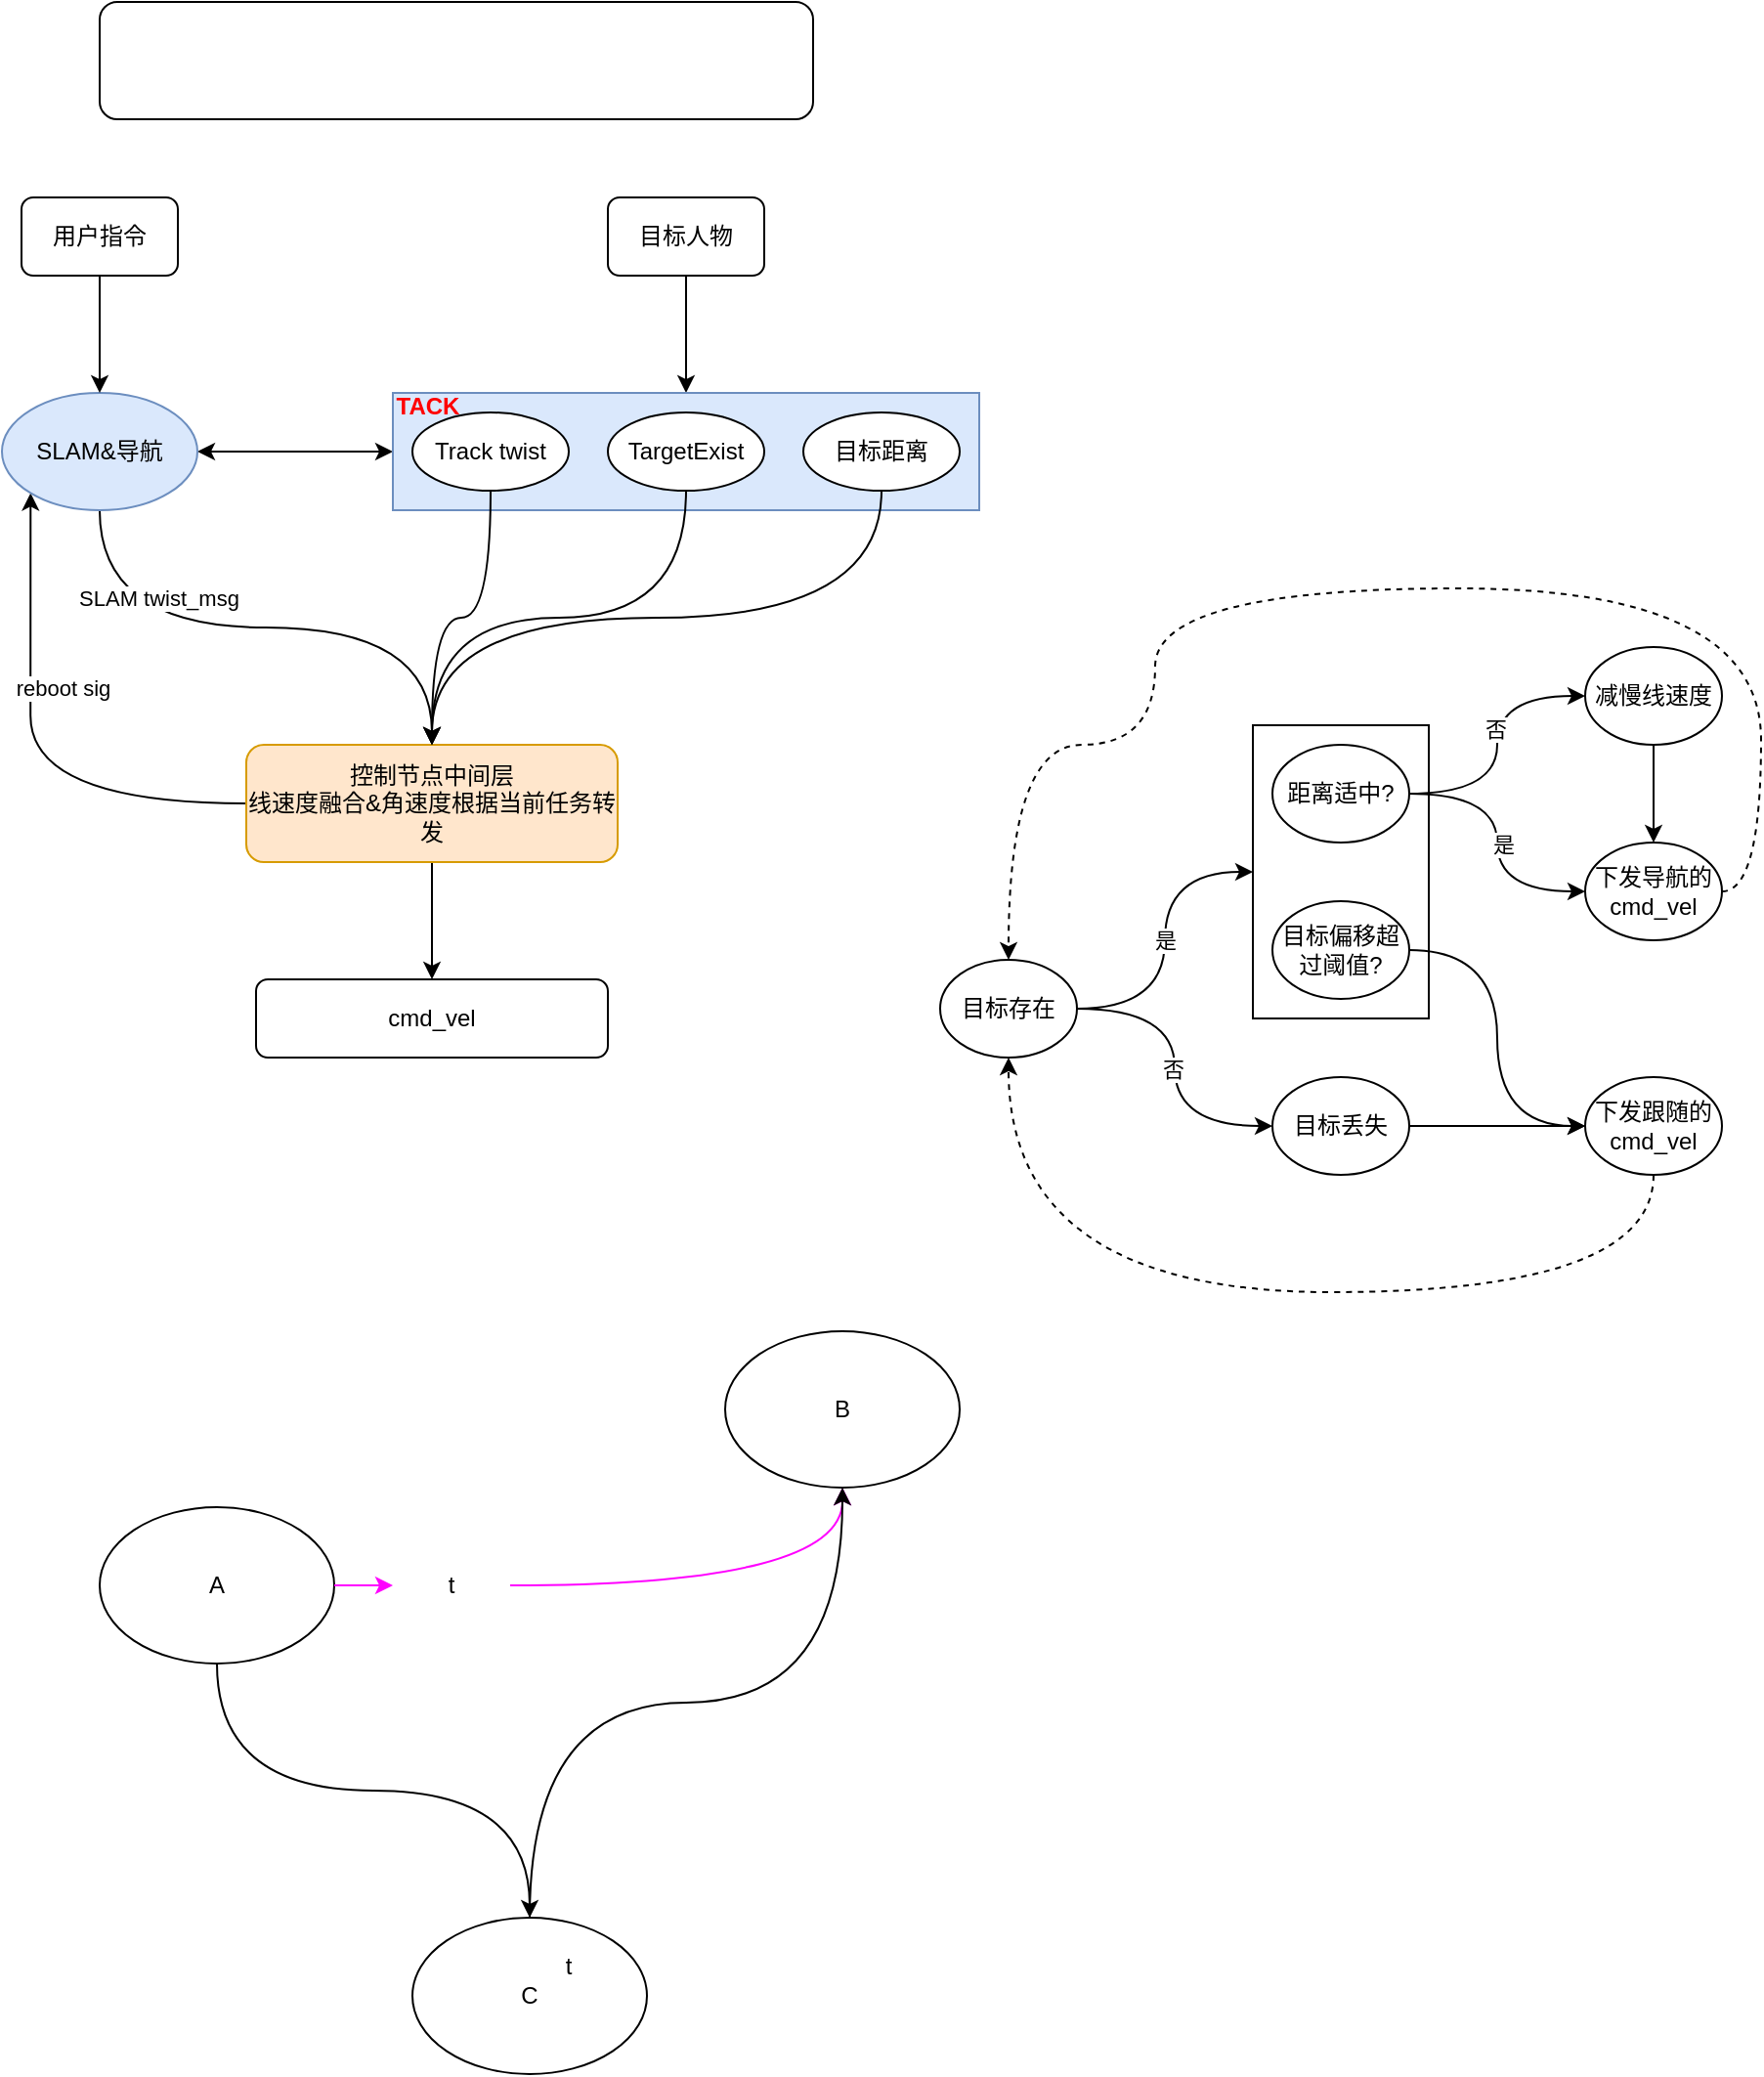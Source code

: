 <mxfile version="28.1.0">
  <diagram name="第 1 页" id="GIKNayzNPguGHVTuN4dD">
    <mxGraphModel dx="925" dy="1765" grid="1" gridSize="10" guides="1" tooltips="1" connect="1" arrows="1" fold="1" page="1" pageScale="1" pageWidth="827" pageHeight="1169" math="0" shadow="0">
      <root>
        <mxCell id="0" />
        <mxCell id="1" parent="0" />
        <mxCell id="fyIjxlocXbZwOK5UZx2q-64" value="" style="group" vertex="1" connectable="0" parent="1">
          <mxGeometry x="860" y="310" width="90" height="150" as="geometry" />
        </mxCell>
        <mxCell id="fyIjxlocXbZwOK5UZx2q-63" value="" style="rounded=0;whiteSpace=wrap;html=1;" vertex="1" parent="fyIjxlocXbZwOK5UZx2q-64">
          <mxGeometry width="90" height="150" as="geometry" />
        </mxCell>
        <mxCell id="fyIjxlocXbZwOK5UZx2q-32" value="距离适中?" style="ellipse;whiteSpace=wrap;html=1;" vertex="1" parent="fyIjxlocXbZwOK5UZx2q-64">
          <mxGeometry x="10" y="10" width="70" height="50" as="geometry" />
        </mxCell>
        <mxCell id="fyIjxlocXbZwOK5UZx2q-54" value="目标偏移超过阈值?" style="ellipse;whiteSpace=wrap;html=1;" vertex="1" parent="fyIjxlocXbZwOK5UZx2q-64">
          <mxGeometry x="10" y="90" width="70" height="50" as="geometry" />
        </mxCell>
        <mxCell id="fyIjxlocXbZwOK5UZx2q-2" value="cmd_vel" style="rounded=1;whiteSpace=wrap;html=1;" vertex="1" parent="1">
          <mxGeometry x="350" y="440" width="180" height="40" as="geometry" />
        </mxCell>
        <mxCell id="fyIjxlocXbZwOK5UZx2q-23" style="edgeStyle=orthogonalEdgeStyle;curved=1;rounded=0;orthogonalLoop=1;jettySize=auto;html=1;exitX=0.5;exitY=1;exitDx=0;exitDy=0;entryX=0.5;entryY=0;entryDx=0;entryDy=0;" edge="1" parent="1" source="fyIjxlocXbZwOK5UZx2q-5" target="fyIjxlocXbZwOK5UZx2q-2">
          <mxGeometry relative="1" as="geometry" />
        </mxCell>
        <mxCell id="fyIjxlocXbZwOK5UZx2q-91" style="edgeStyle=orthogonalEdgeStyle;curved=1;rounded=0;orthogonalLoop=1;jettySize=auto;html=1;exitX=0;exitY=0.5;exitDx=0;exitDy=0;entryX=0;entryY=1;entryDx=0;entryDy=0;" edge="1" parent="1" source="fyIjxlocXbZwOK5UZx2q-5" target="fyIjxlocXbZwOK5UZx2q-7">
          <mxGeometry relative="1" as="geometry" />
        </mxCell>
        <mxCell id="fyIjxlocXbZwOK5UZx2q-92" value="reboot sig" style="edgeLabel;html=1;align=center;verticalAlign=middle;resizable=0;points=[];" vertex="1" connectable="0" parent="fyIjxlocXbZwOK5UZx2q-91">
          <mxGeometry x="0.26" y="-16" relative="1" as="geometry">
            <mxPoint as="offset" />
          </mxGeometry>
        </mxCell>
        <mxCell id="fyIjxlocXbZwOK5UZx2q-5" value="控制节点中间层&lt;div&gt;线速度融合&amp;amp;角速度根据当前任务转发&lt;/div&gt;" style="rounded=1;whiteSpace=wrap;html=1;fillColor=#ffe6cc;strokeColor=#d79b00;" vertex="1" parent="1">
          <mxGeometry x="345" y="320" width="190" height="60" as="geometry" />
        </mxCell>
        <mxCell id="fyIjxlocXbZwOK5UZx2q-24" style="edgeStyle=orthogonalEdgeStyle;curved=1;rounded=0;orthogonalLoop=1;jettySize=auto;html=1;exitX=0.5;exitY=1;exitDx=0;exitDy=0;entryX=0.5;entryY=0;entryDx=0;entryDy=0;" edge="1" parent="1" source="fyIjxlocXbZwOK5UZx2q-7" target="fyIjxlocXbZwOK5UZx2q-5">
          <mxGeometry relative="1" as="geometry" />
        </mxCell>
        <mxCell id="fyIjxlocXbZwOK5UZx2q-27" value="SLAM twist_msg" style="edgeLabel;html=1;align=center;verticalAlign=middle;resizable=0;points=[];" vertex="1" connectable="0" parent="fyIjxlocXbZwOK5UZx2q-24">
          <mxGeometry x="-0.232" y="3" relative="1" as="geometry">
            <mxPoint x="-22" y="-12" as="offset" />
          </mxGeometry>
        </mxCell>
        <mxCell id="fyIjxlocXbZwOK5UZx2q-90" style="edgeStyle=orthogonalEdgeStyle;curved=1;rounded=0;orthogonalLoop=1;jettySize=auto;html=1;exitX=1;exitY=0.5;exitDx=0;exitDy=0;entryX=0;entryY=0.5;entryDx=0;entryDy=0;startArrow=classic;startFill=1;" edge="1" parent="1" source="fyIjxlocXbZwOK5UZx2q-7" target="fyIjxlocXbZwOK5UZx2q-41">
          <mxGeometry relative="1" as="geometry" />
        </mxCell>
        <mxCell id="fyIjxlocXbZwOK5UZx2q-7" value="SLAM&amp;amp;导航" style="ellipse;whiteSpace=wrap;html=1;fillColor=#dae8fc;strokeColor=#6c8ebf;" vertex="1" parent="1">
          <mxGeometry x="220" y="140" width="100" height="60" as="geometry" />
        </mxCell>
        <mxCell id="fyIjxlocXbZwOK5UZx2q-79" style="edgeStyle=orthogonalEdgeStyle;curved=1;rounded=0;orthogonalLoop=1;jettySize=auto;html=1;exitX=0.5;exitY=1;exitDx=0;exitDy=0;entryX=0.5;entryY=0;entryDx=0;entryDy=0;" edge="1" parent="1" source="fyIjxlocXbZwOK5UZx2q-18" target="fyIjxlocXbZwOK5UZx2q-7">
          <mxGeometry relative="1" as="geometry" />
        </mxCell>
        <mxCell id="fyIjxlocXbZwOK5UZx2q-18" value="用户指令" style="rounded=1;whiteSpace=wrap;html=1;" vertex="1" parent="1">
          <mxGeometry x="230" y="40" width="80" height="40" as="geometry" />
        </mxCell>
        <mxCell id="fyIjxlocXbZwOK5UZx2q-80" style="edgeStyle=orthogonalEdgeStyle;curved=1;rounded=0;orthogonalLoop=1;jettySize=auto;html=1;exitX=0.5;exitY=1;exitDx=0;exitDy=0;entryX=0.5;entryY=0;entryDx=0;entryDy=0;" edge="1" parent="1" source="fyIjxlocXbZwOK5UZx2q-22" target="fyIjxlocXbZwOK5UZx2q-41">
          <mxGeometry relative="1" as="geometry" />
        </mxCell>
        <mxCell id="fyIjxlocXbZwOK5UZx2q-22" value="目标人物" style="rounded=1;whiteSpace=wrap;html=1;" vertex="1" parent="1">
          <mxGeometry x="530" y="40" width="80" height="40" as="geometry" />
        </mxCell>
        <mxCell id="fyIjxlocXbZwOK5UZx2q-65" style="edgeStyle=orthogonalEdgeStyle;curved=1;rounded=0;orthogonalLoop=1;jettySize=auto;html=1;exitX=1;exitY=0.5;exitDx=0;exitDy=0;" edge="1" parent="1" source="fyIjxlocXbZwOK5UZx2q-31" target="fyIjxlocXbZwOK5UZx2q-63">
          <mxGeometry relative="1" as="geometry" />
        </mxCell>
        <mxCell id="fyIjxlocXbZwOK5UZx2q-75" value="是" style="edgeLabel;html=1;align=center;verticalAlign=middle;resizable=0;points=[];" vertex="1" connectable="0" parent="fyIjxlocXbZwOK5UZx2q-65">
          <mxGeometry x="-0.002" relative="1" as="geometry">
            <mxPoint as="offset" />
          </mxGeometry>
        </mxCell>
        <mxCell id="fyIjxlocXbZwOK5UZx2q-73" style="edgeStyle=orthogonalEdgeStyle;curved=1;rounded=0;orthogonalLoop=1;jettySize=auto;html=1;exitX=1;exitY=0.5;exitDx=0;exitDy=0;entryX=0;entryY=0.5;entryDx=0;entryDy=0;" edge="1" parent="1" source="fyIjxlocXbZwOK5UZx2q-31" target="fyIjxlocXbZwOK5UZx2q-72">
          <mxGeometry relative="1" as="geometry" />
        </mxCell>
        <mxCell id="fyIjxlocXbZwOK5UZx2q-76" value="否" style="edgeLabel;html=1;align=center;verticalAlign=middle;resizable=0;points=[];" vertex="1" connectable="0" parent="fyIjxlocXbZwOK5UZx2q-73">
          <mxGeometry x="0.011" y="-1" relative="1" as="geometry">
            <mxPoint as="offset" />
          </mxGeometry>
        </mxCell>
        <mxCell id="fyIjxlocXbZwOK5UZx2q-31" value="目标存在" style="ellipse;whiteSpace=wrap;html=1;" vertex="1" parent="1">
          <mxGeometry x="700" y="430" width="70" height="50" as="geometry" />
        </mxCell>
        <mxCell id="fyIjxlocXbZwOK5UZx2q-35" value="" style="edgeStyle=orthogonalEdgeStyle;curved=1;rounded=0;orthogonalLoop=1;jettySize=auto;html=1;" edge="1" parent="1" source="fyIjxlocXbZwOK5UZx2q-32" target="fyIjxlocXbZwOK5UZx2q-34">
          <mxGeometry relative="1" as="geometry" />
        </mxCell>
        <mxCell id="fyIjxlocXbZwOK5UZx2q-57" value="是" style="edgeLabel;html=1;align=center;verticalAlign=middle;resizable=0;points=[];" vertex="1" connectable="0" parent="fyIjxlocXbZwOK5UZx2q-35">
          <mxGeometry x="-0.237" y="3" relative="1" as="geometry">
            <mxPoint y="17" as="offset" />
          </mxGeometry>
        </mxCell>
        <mxCell id="fyIjxlocXbZwOK5UZx2q-60" style="edgeStyle=orthogonalEdgeStyle;curved=1;rounded=0;orthogonalLoop=1;jettySize=auto;html=1;exitX=1;exitY=0.5;exitDx=0;exitDy=0;entryX=0;entryY=0.5;entryDx=0;entryDy=0;" edge="1" parent="1" source="fyIjxlocXbZwOK5UZx2q-32" target="fyIjxlocXbZwOK5UZx2q-48">
          <mxGeometry relative="1" as="geometry" />
        </mxCell>
        <mxCell id="fyIjxlocXbZwOK5UZx2q-61" value="否" style="edgeLabel;html=1;align=center;verticalAlign=middle;resizable=0;points=[];" vertex="1" connectable="0" parent="fyIjxlocXbZwOK5UZx2q-60">
          <mxGeometry x="0.112" y="1" relative="1" as="geometry">
            <mxPoint as="offset" />
          </mxGeometry>
        </mxCell>
        <mxCell id="fyIjxlocXbZwOK5UZx2q-71" style="edgeStyle=orthogonalEdgeStyle;curved=1;rounded=0;orthogonalLoop=1;jettySize=auto;html=1;exitX=1;exitY=0.5;exitDx=0;exitDy=0;entryX=0.5;entryY=0;entryDx=0;entryDy=0;dashed=1;" edge="1" parent="1" source="fyIjxlocXbZwOK5UZx2q-34" target="fyIjxlocXbZwOK5UZx2q-31">
          <mxGeometry relative="1" as="geometry">
            <Array as="points">
              <mxPoint x="1120" y="395" />
              <mxPoint x="1120" y="240" />
              <mxPoint x="810" y="240" />
              <mxPoint x="810" y="320" />
              <mxPoint x="735" y="320" />
            </Array>
          </mxGeometry>
        </mxCell>
        <mxCell id="fyIjxlocXbZwOK5UZx2q-34" value="下发导航的cmd_vel" style="ellipse;whiteSpace=wrap;html=1;" vertex="1" parent="1">
          <mxGeometry x="1030" y="370" width="70" height="50" as="geometry" />
        </mxCell>
        <mxCell id="fyIjxlocXbZwOK5UZx2q-42" value="" style="group;fontStyle=1" vertex="1" connectable="0" parent="1">
          <mxGeometry x="420" y="140" width="300" height="60" as="geometry" />
        </mxCell>
        <mxCell id="fyIjxlocXbZwOK5UZx2q-41" value="" style="rounded=0;whiteSpace=wrap;html=1;fillColor=#dae8fc;strokeColor=#6c8ebf;" vertex="1" parent="fyIjxlocXbZwOK5UZx2q-42">
          <mxGeometry width="300" height="60" as="geometry" />
        </mxCell>
        <mxCell id="fyIjxlocXbZwOK5UZx2q-8" value="Track twist" style="ellipse;whiteSpace=wrap;html=1;" vertex="1" parent="fyIjxlocXbZwOK5UZx2q-42">
          <mxGeometry x="10" y="10" width="80" height="40" as="geometry" />
        </mxCell>
        <mxCell id="fyIjxlocXbZwOK5UZx2q-39" value="TargetExist" style="ellipse;whiteSpace=wrap;html=1;" vertex="1" parent="fyIjxlocXbZwOK5UZx2q-42">
          <mxGeometry x="110" y="10" width="80" height="40" as="geometry" />
        </mxCell>
        <mxCell id="fyIjxlocXbZwOK5UZx2q-40" value="目标距离" style="ellipse;whiteSpace=wrap;html=1;" vertex="1" parent="fyIjxlocXbZwOK5UZx2q-42">
          <mxGeometry x="210" y="10" width="80" height="40" as="geometry" />
        </mxCell>
        <mxCell id="fyIjxlocXbZwOK5UZx2q-46" value="TACK" style="text;strokeColor=none;align=center;fillColor=none;html=1;verticalAlign=middle;whiteSpace=wrap;rounded=0;fontColor=#FF0000;fontStyle=1" vertex="1" parent="fyIjxlocXbZwOK5UZx2q-42">
          <mxGeometry x="-12" y="-8" width="60" height="30" as="geometry" />
        </mxCell>
        <mxCell id="fyIjxlocXbZwOK5UZx2q-43" style="edgeStyle=orthogonalEdgeStyle;curved=1;rounded=0;orthogonalLoop=1;jettySize=auto;html=1;exitX=0.5;exitY=1;exitDx=0;exitDy=0;entryX=0.5;entryY=0;entryDx=0;entryDy=0;" edge="1" parent="1" source="fyIjxlocXbZwOK5UZx2q-8" target="fyIjxlocXbZwOK5UZx2q-5">
          <mxGeometry relative="1" as="geometry" />
        </mxCell>
        <mxCell id="fyIjxlocXbZwOK5UZx2q-44" style="edgeStyle=orthogonalEdgeStyle;curved=1;rounded=0;orthogonalLoop=1;jettySize=auto;html=1;exitX=0.5;exitY=1;exitDx=0;exitDy=0;" edge="1" parent="1" source="fyIjxlocXbZwOK5UZx2q-39" target="fyIjxlocXbZwOK5UZx2q-5">
          <mxGeometry relative="1" as="geometry" />
        </mxCell>
        <mxCell id="fyIjxlocXbZwOK5UZx2q-45" style="edgeStyle=orthogonalEdgeStyle;curved=1;rounded=0;orthogonalLoop=1;jettySize=auto;html=1;exitX=0.5;exitY=1;exitDx=0;exitDy=0;" edge="1" parent="1" source="fyIjxlocXbZwOK5UZx2q-40" target="fyIjxlocXbZwOK5UZx2q-5">
          <mxGeometry relative="1" as="geometry" />
        </mxCell>
        <mxCell id="fyIjxlocXbZwOK5UZx2q-53" style="edgeStyle=orthogonalEdgeStyle;curved=1;rounded=0;orthogonalLoop=1;jettySize=auto;html=1;exitX=0.5;exitY=1;exitDx=0;exitDy=0;entryX=0.5;entryY=0;entryDx=0;entryDy=0;" edge="1" parent="1" source="fyIjxlocXbZwOK5UZx2q-48" target="fyIjxlocXbZwOK5UZx2q-34">
          <mxGeometry relative="1" as="geometry" />
        </mxCell>
        <mxCell id="fyIjxlocXbZwOK5UZx2q-48" value="减慢线速度" style="ellipse;whiteSpace=wrap;html=1;" vertex="1" parent="1">
          <mxGeometry x="1030" y="270" width="70" height="50" as="geometry" />
        </mxCell>
        <mxCell id="fyIjxlocXbZwOK5UZx2q-77" style="edgeStyle=orthogonalEdgeStyle;curved=1;rounded=0;orthogonalLoop=1;jettySize=auto;html=1;exitX=0.5;exitY=1;exitDx=0;exitDy=0;entryX=0.5;entryY=1;entryDx=0;entryDy=0;dashed=1;" edge="1" parent="1" source="fyIjxlocXbZwOK5UZx2q-67" target="fyIjxlocXbZwOK5UZx2q-31">
          <mxGeometry relative="1" as="geometry">
            <Array as="points">
              <mxPoint x="1065" y="600" />
              <mxPoint x="735" y="600" />
            </Array>
          </mxGeometry>
        </mxCell>
        <mxCell id="fyIjxlocXbZwOK5UZx2q-67" value="下发跟随的cmd_vel" style="ellipse;whiteSpace=wrap;html=1;" vertex="1" parent="1">
          <mxGeometry x="1030" y="490" width="70" height="50" as="geometry" />
        </mxCell>
        <mxCell id="fyIjxlocXbZwOK5UZx2q-68" style="edgeStyle=orthogonalEdgeStyle;curved=1;rounded=0;orthogonalLoop=1;jettySize=auto;html=1;exitX=1;exitY=0.5;exitDx=0;exitDy=0;entryX=0;entryY=0.5;entryDx=0;entryDy=0;" edge="1" parent="1" source="fyIjxlocXbZwOK5UZx2q-54" target="fyIjxlocXbZwOK5UZx2q-67">
          <mxGeometry relative="1" as="geometry" />
        </mxCell>
        <mxCell id="fyIjxlocXbZwOK5UZx2q-74" style="edgeStyle=orthogonalEdgeStyle;curved=1;rounded=0;orthogonalLoop=1;jettySize=auto;html=1;exitX=1;exitY=0.5;exitDx=0;exitDy=0;" edge="1" parent="1" source="fyIjxlocXbZwOK5UZx2q-72" target="fyIjxlocXbZwOK5UZx2q-67">
          <mxGeometry relative="1" as="geometry" />
        </mxCell>
        <mxCell id="fyIjxlocXbZwOK5UZx2q-72" value="目标丢失" style="ellipse;whiteSpace=wrap;html=1;" vertex="1" parent="1">
          <mxGeometry x="870" y="490" width="70" height="50" as="geometry" />
        </mxCell>
        <mxCell id="fyIjxlocXbZwOK5UZx2q-84" style="edgeStyle=orthogonalEdgeStyle;curved=1;rounded=0;orthogonalLoop=1;jettySize=auto;html=1;exitX=0.5;exitY=1;exitDx=0;exitDy=0;entryX=0.5;entryY=0;entryDx=0;entryDy=0;" edge="1" parent="1" source="fyIjxlocXbZwOK5UZx2q-81" target="fyIjxlocXbZwOK5UZx2q-83">
          <mxGeometry relative="1" as="geometry" />
        </mxCell>
        <mxCell id="fyIjxlocXbZwOK5UZx2q-86" style="edgeStyle=orthogonalEdgeStyle;curved=1;rounded=0;orthogonalLoop=1;jettySize=auto;html=1;exitX=1;exitY=0.5;exitDx=0;exitDy=0;strokeColor=#FF00FF;" edge="1" parent="1" source="fyIjxlocXbZwOK5UZx2q-87">
          <mxGeometry relative="1" as="geometry">
            <mxPoint x="650.0" y="700" as="targetPoint" />
          </mxGeometry>
        </mxCell>
        <mxCell id="fyIjxlocXbZwOK5UZx2q-81" value="A" style="ellipse;whiteSpace=wrap;html=1;" vertex="1" parent="1">
          <mxGeometry x="270" y="710" width="120" height="80" as="geometry" />
        </mxCell>
        <mxCell id="fyIjxlocXbZwOK5UZx2q-82" value="B" style="ellipse;whiteSpace=wrap;html=1;" vertex="1" parent="1">
          <mxGeometry x="590" y="620" width="120" height="80" as="geometry" />
        </mxCell>
        <mxCell id="fyIjxlocXbZwOK5UZx2q-85" style="edgeStyle=orthogonalEdgeStyle;curved=1;rounded=0;orthogonalLoop=1;jettySize=auto;html=1;exitX=0.5;exitY=0;exitDx=0;exitDy=0;entryX=0.5;entryY=1;entryDx=0;entryDy=0;" edge="1" parent="1" source="fyIjxlocXbZwOK5UZx2q-83" target="fyIjxlocXbZwOK5UZx2q-82">
          <mxGeometry relative="1" as="geometry" />
        </mxCell>
        <mxCell id="fyIjxlocXbZwOK5UZx2q-83" value="C" style="ellipse;whiteSpace=wrap;html=1;" vertex="1" parent="1">
          <mxGeometry x="430" y="920" width="120" height="80" as="geometry" />
        </mxCell>
        <mxCell id="fyIjxlocXbZwOK5UZx2q-88" value="" style="edgeStyle=orthogonalEdgeStyle;curved=1;rounded=0;orthogonalLoop=1;jettySize=auto;html=1;exitX=1;exitY=0.5;exitDx=0;exitDy=0;strokeColor=#FF00FF;" edge="1" parent="1" source="fyIjxlocXbZwOK5UZx2q-81" target="fyIjxlocXbZwOK5UZx2q-87">
          <mxGeometry relative="1" as="geometry">
            <mxPoint x="650.0" y="700" as="targetPoint" />
            <mxPoint x="390" y="750" as="sourcePoint" />
          </mxGeometry>
        </mxCell>
        <mxCell id="fyIjxlocXbZwOK5UZx2q-87" value="t" style="text;strokeColor=none;align=center;fillColor=none;html=1;verticalAlign=middle;whiteSpace=wrap;rounded=0;" vertex="1" parent="1">
          <mxGeometry x="420" y="735" width="60" height="30" as="geometry" />
        </mxCell>
        <mxCell id="fyIjxlocXbZwOK5UZx2q-89" value="t" style="text;strokeColor=none;align=center;fillColor=none;html=1;verticalAlign=middle;whiteSpace=wrap;rounded=0;" vertex="1" parent="1">
          <mxGeometry x="480" y="930" width="60" height="30" as="geometry" />
        </mxCell>
        <mxCell id="fyIjxlocXbZwOK5UZx2q-93" value="" style="rounded=1;whiteSpace=wrap;html=1;" vertex="1" parent="1">
          <mxGeometry x="270" y="-60" width="365" height="60" as="geometry" />
        </mxCell>
      </root>
    </mxGraphModel>
  </diagram>
</mxfile>
